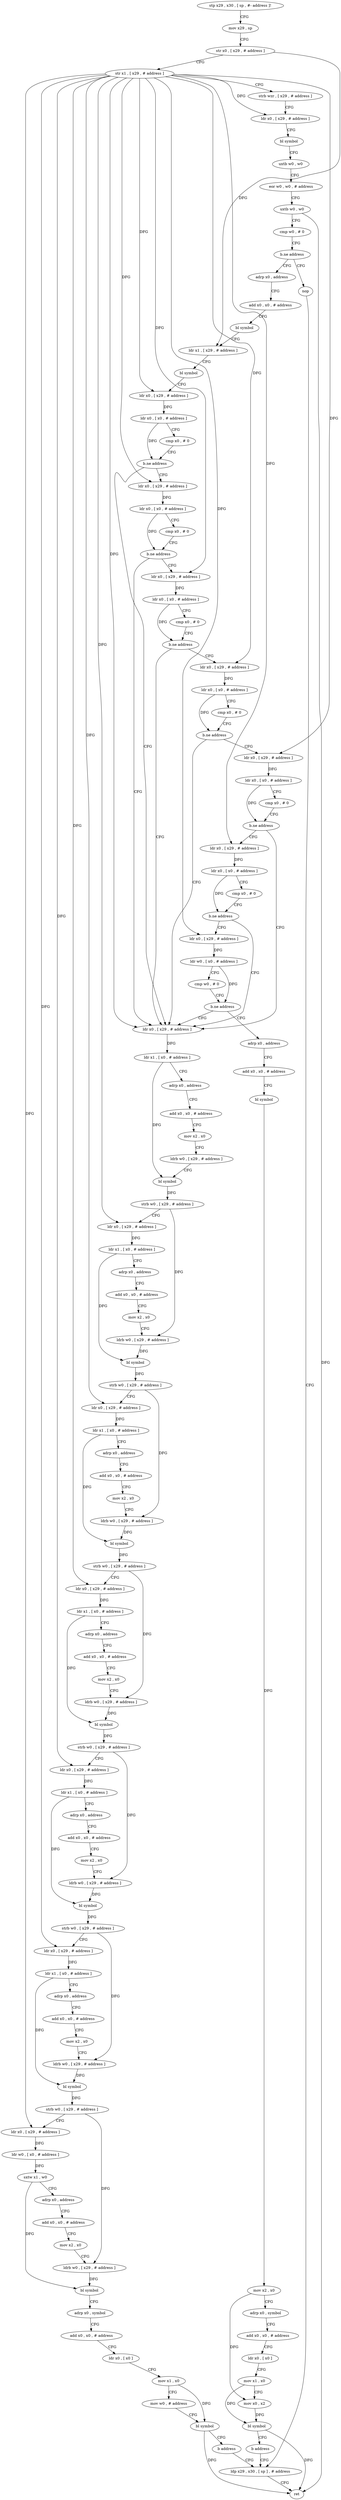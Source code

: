 digraph "func" {
"4347148" [label = "stp x29 , x30 , [ sp , #- address ]!" ]
"4347152" [label = "mov x29 , sp" ]
"4347156" [label = "str x0 , [ x29 , # address ]" ]
"4347160" [label = "str x1 , [ x29 , # address ]" ]
"4347164" [label = "strb wzr , [ x29 , # address ]" ]
"4347168" [label = "ldr x0 , [ x29 , # address ]" ]
"4347172" [label = "bl symbol" ]
"4347176" [label = "uxtb w0 , w0" ]
"4347180" [label = "eor w0 , w0 , # address" ]
"4347184" [label = "uxtb w0 , w0" ]
"4347188" [label = "cmp w0 , # 0" ]
"4347192" [label = "b.ne address" ]
"4347624" [label = "nop" ]
"4347196" [label = "adrp x0 , address" ]
"4347628" [label = "ldp x29 , x30 , [ sp ] , # address" ]
"4347200" [label = "add x0 , x0 , # address" ]
"4347204" [label = "bl symbol" ]
"4347208" [label = "ldr x1 , [ x29 , # address ]" ]
"4347212" [label = "bl symbol" ]
"4347216" [label = "ldr x0 , [ x29 , # address ]" ]
"4347220" [label = "ldr x0 , [ x0 , # address ]" ]
"4347224" [label = "cmp x0 , # 0" ]
"4347228" [label = "b.ne address" ]
"4347372" [label = "ldr x0 , [ x29 , # address ]" ]
"4347232" [label = "ldr x0 , [ x29 , # address ]" ]
"4347376" [label = "ldr x1 , [ x0 , # address ]" ]
"4347380" [label = "adrp x0 , address" ]
"4347384" [label = "add x0 , x0 , # address" ]
"4347388" [label = "mov x2 , x0" ]
"4347392" [label = "ldrb w0 , [ x29 , # address ]" ]
"4347396" [label = "bl symbol" ]
"4347400" [label = "strb w0 , [ x29 , # address ]" ]
"4347404" [label = "ldr x0 , [ x29 , # address ]" ]
"4347408" [label = "ldr x1 , [ x0 , # address ]" ]
"4347412" [label = "adrp x0 , address" ]
"4347416" [label = "add x0 , x0 , # address" ]
"4347420" [label = "mov x2 , x0" ]
"4347424" [label = "ldrb w0 , [ x29 , # address ]" ]
"4347428" [label = "bl symbol" ]
"4347432" [label = "strb w0 , [ x29 , # address ]" ]
"4347436" [label = "ldr x0 , [ x29 , # address ]" ]
"4347440" [label = "ldr x1 , [ x0 , # address ]" ]
"4347444" [label = "adrp x0 , address" ]
"4347448" [label = "add x0 , x0 , # address" ]
"4347452" [label = "mov x2 , x0" ]
"4347456" [label = "ldrb w0 , [ x29 , # address ]" ]
"4347460" [label = "bl symbol" ]
"4347464" [label = "strb w0 , [ x29 , # address ]" ]
"4347468" [label = "ldr x0 , [ x29 , # address ]" ]
"4347472" [label = "ldr x1 , [ x0 , # address ]" ]
"4347476" [label = "adrp x0 , address" ]
"4347480" [label = "add x0 , x0 , # address" ]
"4347484" [label = "mov x2 , x0" ]
"4347488" [label = "ldrb w0 , [ x29 , # address ]" ]
"4347492" [label = "bl symbol" ]
"4347496" [label = "strb w0 , [ x29 , # address ]" ]
"4347500" [label = "ldr x0 , [ x29 , # address ]" ]
"4347504" [label = "ldr x1 , [ x0 , # address ]" ]
"4347508" [label = "adrp x0 , address" ]
"4347512" [label = "add x0 , x0 , # address" ]
"4347516" [label = "mov x2 , x0" ]
"4347520" [label = "ldrb w0 , [ x29 , # address ]" ]
"4347524" [label = "bl symbol" ]
"4347528" [label = "strb w0 , [ x29 , # address ]" ]
"4347532" [label = "ldr x0 , [ x29 , # address ]" ]
"4347536" [label = "ldr x1 , [ x0 , # address ]" ]
"4347540" [label = "adrp x0 , address" ]
"4347544" [label = "add x0 , x0 , # address" ]
"4347548" [label = "mov x2 , x0" ]
"4347552" [label = "ldrb w0 , [ x29 , # address ]" ]
"4347556" [label = "bl symbol" ]
"4347560" [label = "strb w0 , [ x29 , # address ]" ]
"4347564" [label = "ldr x0 , [ x29 , # address ]" ]
"4347568" [label = "ldr w0 , [ x0 , # address ]" ]
"4347572" [label = "sxtw x1 , w0" ]
"4347576" [label = "adrp x0 , address" ]
"4347580" [label = "add x0 , x0 , # address" ]
"4347584" [label = "mov x2 , x0" ]
"4347588" [label = "ldrb w0 , [ x29 , # address ]" ]
"4347592" [label = "bl symbol" ]
"4347596" [label = "adrp x0 , symbol" ]
"4347600" [label = "add x0 , x0 , # address" ]
"4347604" [label = "ldr x0 , [ x0 ]" ]
"4347608" [label = "mov x1 , x0" ]
"4347612" [label = "mov w0 , # address" ]
"4347616" [label = "bl symbol" ]
"4347620" [label = "b address" ]
"4347236" [label = "ldr x0 , [ x0 , # address ]" ]
"4347240" [label = "cmp x0 , # 0" ]
"4347244" [label = "b.ne address" ]
"4347248" [label = "ldr x0 , [ x29 , # address ]" ]
"4347632" [label = "ret" ]
"4347252" [label = "ldr x0 , [ x0 , # address ]" ]
"4347256" [label = "cmp x0 , # 0" ]
"4347260" [label = "b.ne address" ]
"4347264" [label = "ldr x0 , [ x29 , # address ]" ]
"4347268" [label = "ldr x0 , [ x0 , # address ]" ]
"4347272" [label = "cmp x0 , # 0" ]
"4347276" [label = "b.ne address" ]
"4347280" [label = "ldr x0 , [ x29 , # address ]" ]
"4347284" [label = "ldr x0 , [ x0 , # address ]" ]
"4347288" [label = "cmp x0 , # 0" ]
"4347292" [label = "b.ne address" ]
"4347296" [label = "ldr x0 , [ x29 , # address ]" ]
"4347300" [label = "ldr x0 , [ x0 , # address ]" ]
"4347304" [label = "cmp x0 , # 0" ]
"4347308" [label = "b.ne address" ]
"4347312" [label = "ldr x0 , [ x29 , # address ]" ]
"4347316" [label = "ldr w0 , [ x0 , # address ]" ]
"4347320" [label = "cmp w0 , # 0" ]
"4347324" [label = "b.ne address" ]
"4347328" [label = "adrp x0 , address" ]
"4347332" [label = "add x0 , x0 , # address" ]
"4347336" [label = "bl symbol" ]
"4347340" [label = "mov x2 , x0" ]
"4347344" [label = "adrp x0 , symbol" ]
"4347348" [label = "add x0 , x0 , # address" ]
"4347352" [label = "ldr x0 , [ x0 ]" ]
"4347356" [label = "mov x1 , x0" ]
"4347360" [label = "mov x0 , x2" ]
"4347364" [label = "bl symbol" ]
"4347368" [label = "b address" ]
"4347148" -> "4347152" [ label = "CFG" ]
"4347152" -> "4347156" [ label = "CFG" ]
"4347156" -> "4347160" [ label = "CFG" ]
"4347156" -> "4347208" [ label = "DFG" ]
"4347160" -> "4347164" [ label = "CFG" ]
"4347160" -> "4347168" [ label = "DFG" ]
"4347160" -> "4347216" [ label = "DFG" ]
"4347160" -> "4347372" [ label = "DFG" ]
"4347160" -> "4347404" [ label = "DFG" ]
"4347160" -> "4347436" [ label = "DFG" ]
"4347160" -> "4347468" [ label = "DFG" ]
"4347160" -> "4347500" [ label = "DFG" ]
"4347160" -> "4347532" [ label = "DFG" ]
"4347160" -> "4347564" [ label = "DFG" ]
"4347160" -> "4347232" [ label = "DFG" ]
"4347160" -> "4347248" [ label = "DFG" ]
"4347160" -> "4347264" [ label = "DFG" ]
"4347160" -> "4347280" [ label = "DFG" ]
"4347160" -> "4347296" [ label = "DFG" ]
"4347160" -> "4347312" [ label = "DFG" ]
"4347164" -> "4347168" [ label = "CFG" ]
"4347168" -> "4347172" [ label = "CFG" ]
"4347172" -> "4347176" [ label = "CFG" ]
"4347176" -> "4347180" [ label = "CFG" ]
"4347180" -> "4347184" [ label = "CFG" ]
"4347184" -> "4347188" [ label = "CFG" ]
"4347184" -> "4347632" [ label = "DFG" ]
"4347188" -> "4347192" [ label = "CFG" ]
"4347192" -> "4347624" [ label = "CFG" ]
"4347192" -> "4347196" [ label = "CFG" ]
"4347624" -> "4347628" [ label = "CFG" ]
"4347196" -> "4347200" [ label = "CFG" ]
"4347628" -> "4347632" [ label = "CFG" ]
"4347200" -> "4347204" [ label = "CFG" ]
"4347204" -> "4347208" [ label = "CFG" ]
"4347208" -> "4347212" [ label = "CFG" ]
"4347212" -> "4347216" [ label = "CFG" ]
"4347216" -> "4347220" [ label = "DFG" ]
"4347220" -> "4347224" [ label = "CFG" ]
"4347220" -> "4347228" [ label = "DFG" ]
"4347224" -> "4347228" [ label = "CFG" ]
"4347228" -> "4347372" [ label = "CFG" ]
"4347228" -> "4347232" [ label = "CFG" ]
"4347372" -> "4347376" [ label = "DFG" ]
"4347232" -> "4347236" [ label = "DFG" ]
"4347376" -> "4347380" [ label = "CFG" ]
"4347376" -> "4347396" [ label = "DFG" ]
"4347380" -> "4347384" [ label = "CFG" ]
"4347384" -> "4347388" [ label = "CFG" ]
"4347388" -> "4347392" [ label = "CFG" ]
"4347392" -> "4347396" [ label = "CFG" ]
"4347396" -> "4347400" [ label = "DFG" ]
"4347400" -> "4347404" [ label = "CFG" ]
"4347400" -> "4347424" [ label = "DFG" ]
"4347404" -> "4347408" [ label = "DFG" ]
"4347408" -> "4347412" [ label = "CFG" ]
"4347408" -> "4347428" [ label = "DFG" ]
"4347412" -> "4347416" [ label = "CFG" ]
"4347416" -> "4347420" [ label = "CFG" ]
"4347420" -> "4347424" [ label = "CFG" ]
"4347424" -> "4347428" [ label = "DFG" ]
"4347428" -> "4347432" [ label = "DFG" ]
"4347432" -> "4347436" [ label = "CFG" ]
"4347432" -> "4347456" [ label = "DFG" ]
"4347436" -> "4347440" [ label = "DFG" ]
"4347440" -> "4347444" [ label = "CFG" ]
"4347440" -> "4347460" [ label = "DFG" ]
"4347444" -> "4347448" [ label = "CFG" ]
"4347448" -> "4347452" [ label = "CFG" ]
"4347452" -> "4347456" [ label = "CFG" ]
"4347456" -> "4347460" [ label = "DFG" ]
"4347460" -> "4347464" [ label = "DFG" ]
"4347464" -> "4347468" [ label = "CFG" ]
"4347464" -> "4347488" [ label = "DFG" ]
"4347468" -> "4347472" [ label = "DFG" ]
"4347472" -> "4347476" [ label = "CFG" ]
"4347472" -> "4347492" [ label = "DFG" ]
"4347476" -> "4347480" [ label = "CFG" ]
"4347480" -> "4347484" [ label = "CFG" ]
"4347484" -> "4347488" [ label = "CFG" ]
"4347488" -> "4347492" [ label = "DFG" ]
"4347492" -> "4347496" [ label = "DFG" ]
"4347496" -> "4347500" [ label = "CFG" ]
"4347496" -> "4347520" [ label = "DFG" ]
"4347500" -> "4347504" [ label = "DFG" ]
"4347504" -> "4347508" [ label = "CFG" ]
"4347504" -> "4347524" [ label = "DFG" ]
"4347508" -> "4347512" [ label = "CFG" ]
"4347512" -> "4347516" [ label = "CFG" ]
"4347516" -> "4347520" [ label = "CFG" ]
"4347520" -> "4347524" [ label = "DFG" ]
"4347524" -> "4347528" [ label = "DFG" ]
"4347528" -> "4347532" [ label = "CFG" ]
"4347528" -> "4347552" [ label = "DFG" ]
"4347532" -> "4347536" [ label = "DFG" ]
"4347536" -> "4347540" [ label = "CFG" ]
"4347536" -> "4347556" [ label = "DFG" ]
"4347540" -> "4347544" [ label = "CFG" ]
"4347544" -> "4347548" [ label = "CFG" ]
"4347548" -> "4347552" [ label = "CFG" ]
"4347552" -> "4347556" [ label = "DFG" ]
"4347556" -> "4347560" [ label = "DFG" ]
"4347560" -> "4347564" [ label = "CFG" ]
"4347560" -> "4347588" [ label = "DFG" ]
"4347564" -> "4347568" [ label = "DFG" ]
"4347568" -> "4347572" [ label = "DFG" ]
"4347572" -> "4347576" [ label = "CFG" ]
"4347572" -> "4347592" [ label = "DFG" ]
"4347576" -> "4347580" [ label = "CFG" ]
"4347580" -> "4347584" [ label = "CFG" ]
"4347584" -> "4347588" [ label = "CFG" ]
"4347588" -> "4347592" [ label = "DFG" ]
"4347592" -> "4347596" [ label = "CFG" ]
"4347596" -> "4347600" [ label = "CFG" ]
"4347600" -> "4347604" [ label = "CFG" ]
"4347604" -> "4347608" [ label = "CFG" ]
"4347608" -> "4347612" [ label = "CFG" ]
"4347608" -> "4347616" [ label = "DFG" ]
"4347612" -> "4347616" [ label = "CFG" ]
"4347616" -> "4347620" [ label = "CFG" ]
"4347616" -> "4347632" [ label = "DFG" ]
"4347620" -> "4347628" [ label = "CFG" ]
"4347236" -> "4347240" [ label = "CFG" ]
"4347236" -> "4347244" [ label = "DFG" ]
"4347240" -> "4347244" [ label = "CFG" ]
"4347244" -> "4347372" [ label = "CFG" ]
"4347244" -> "4347248" [ label = "CFG" ]
"4347248" -> "4347252" [ label = "DFG" ]
"4347252" -> "4347256" [ label = "CFG" ]
"4347252" -> "4347260" [ label = "DFG" ]
"4347256" -> "4347260" [ label = "CFG" ]
"4347260" -> "4347372" [ label = "CFG" ]
"4347260" -> "4347264" [ label = "CFG" ]
"4347264" -> "4347268" [ label = "DFG" ]
"4347268" -> "4347272" [ label = "CFG" ]
"4347268" -> "4347276" [ label = "DFG" ]
"4347272" -> "4347276" [ label = "CFG" ]
"4347276" -> "4347372" [ label = "CFG" ]
"4347276" -> "4347280" [ label = "CFG" ]
"4347280" -> "4347284" [ label = "DFG" ]
"4347284" -> "4347288" [ label = "CFG" ]
"4347284" -> "4347292" [ label = "DFG" ]
"4347288" -> "4347292" [ label = "CFG" ]
"4347292" -> "4347372" [ label = "CFG" ]
"4347292" -> "4347296" [ label = "CFG" ]
"4347296" -> "4347300" [ label = "DFG" ]
"4347300" -> "4347304" [ label = "CFG" ]
"4347300" -> "4347308" [ label = "DFG" ]
"4347304" -> "4347308" [ label = "CFG" ]
"4347308" -> "4347372" [ label = "CFG" ]
"4347308" -> "4347312" [ label = "CFG" ]
"4347312" -> "4347316" [ label = "DFG" ]
"4347316" -> "4347320" [ label = "CFG" ]
"4347316" -> "4347324" [ label = "DFG" ]
"4347320" -> "4347324" [ label = "CFG" ]
"4347324" -> "4347372" [ label = "CFG" ]
"4347324" -> "4347328" [ label = "CFG" ]
"4347328" -> "4347332" [ label = "CFG" ]
"4347332" -> "4347336" [ label = "CFG" ]
"4347336" -> "4347340" [ label = "DFG" ]
"4347340" -> "4347344" [ label = "CFG" ]
"4347340" -> "4347360" [ label = "DFG" ]
"4347344" -> "4347348" [ label = "CFG" ]
"4347348" -> "4347352" [ label = "CFG" ]
"4347352" -> "4347356" [ label = "CFG" ]
"4347356" -> "4347360" [ label = "CFG" ]
"4347356" -> "4347364" [ label = "DFG" ]
"4347360" -> "4347364" [ label = "DFG" ]
"4347364" -> "4347368" [ label = "CFG" ]
"4347364" -> "4347632" [ label = "DFG" ]
"4347368" -> "4347628" [ label = "CFG" ]
}
